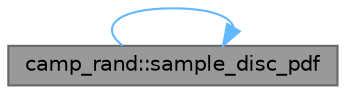 digraph "camp_rand::sample_disc_pdf"
{
 // LATEX_PDF_SIZE
  bgcolor="transparent";
  edge [fontname=Helvetica,fontsize=10,labelfontname=Helvetica,labelfontsize=10];
  node [fontname=Helvetica,fontsize=10,shape=box,height=0.2,width=0.4];
  rankdir="RL";
  Node1 [label="camp_rand::sample_disc_pdf",height=0.2,width=0.4,color="gray40", fillcolor="grey60", style="filled", fontcolor="black",tooltip="Sample the given discrete probability density function."];
  Node1 -> Node1 [dir="back",color="steelblue1",style="solid"];
}
